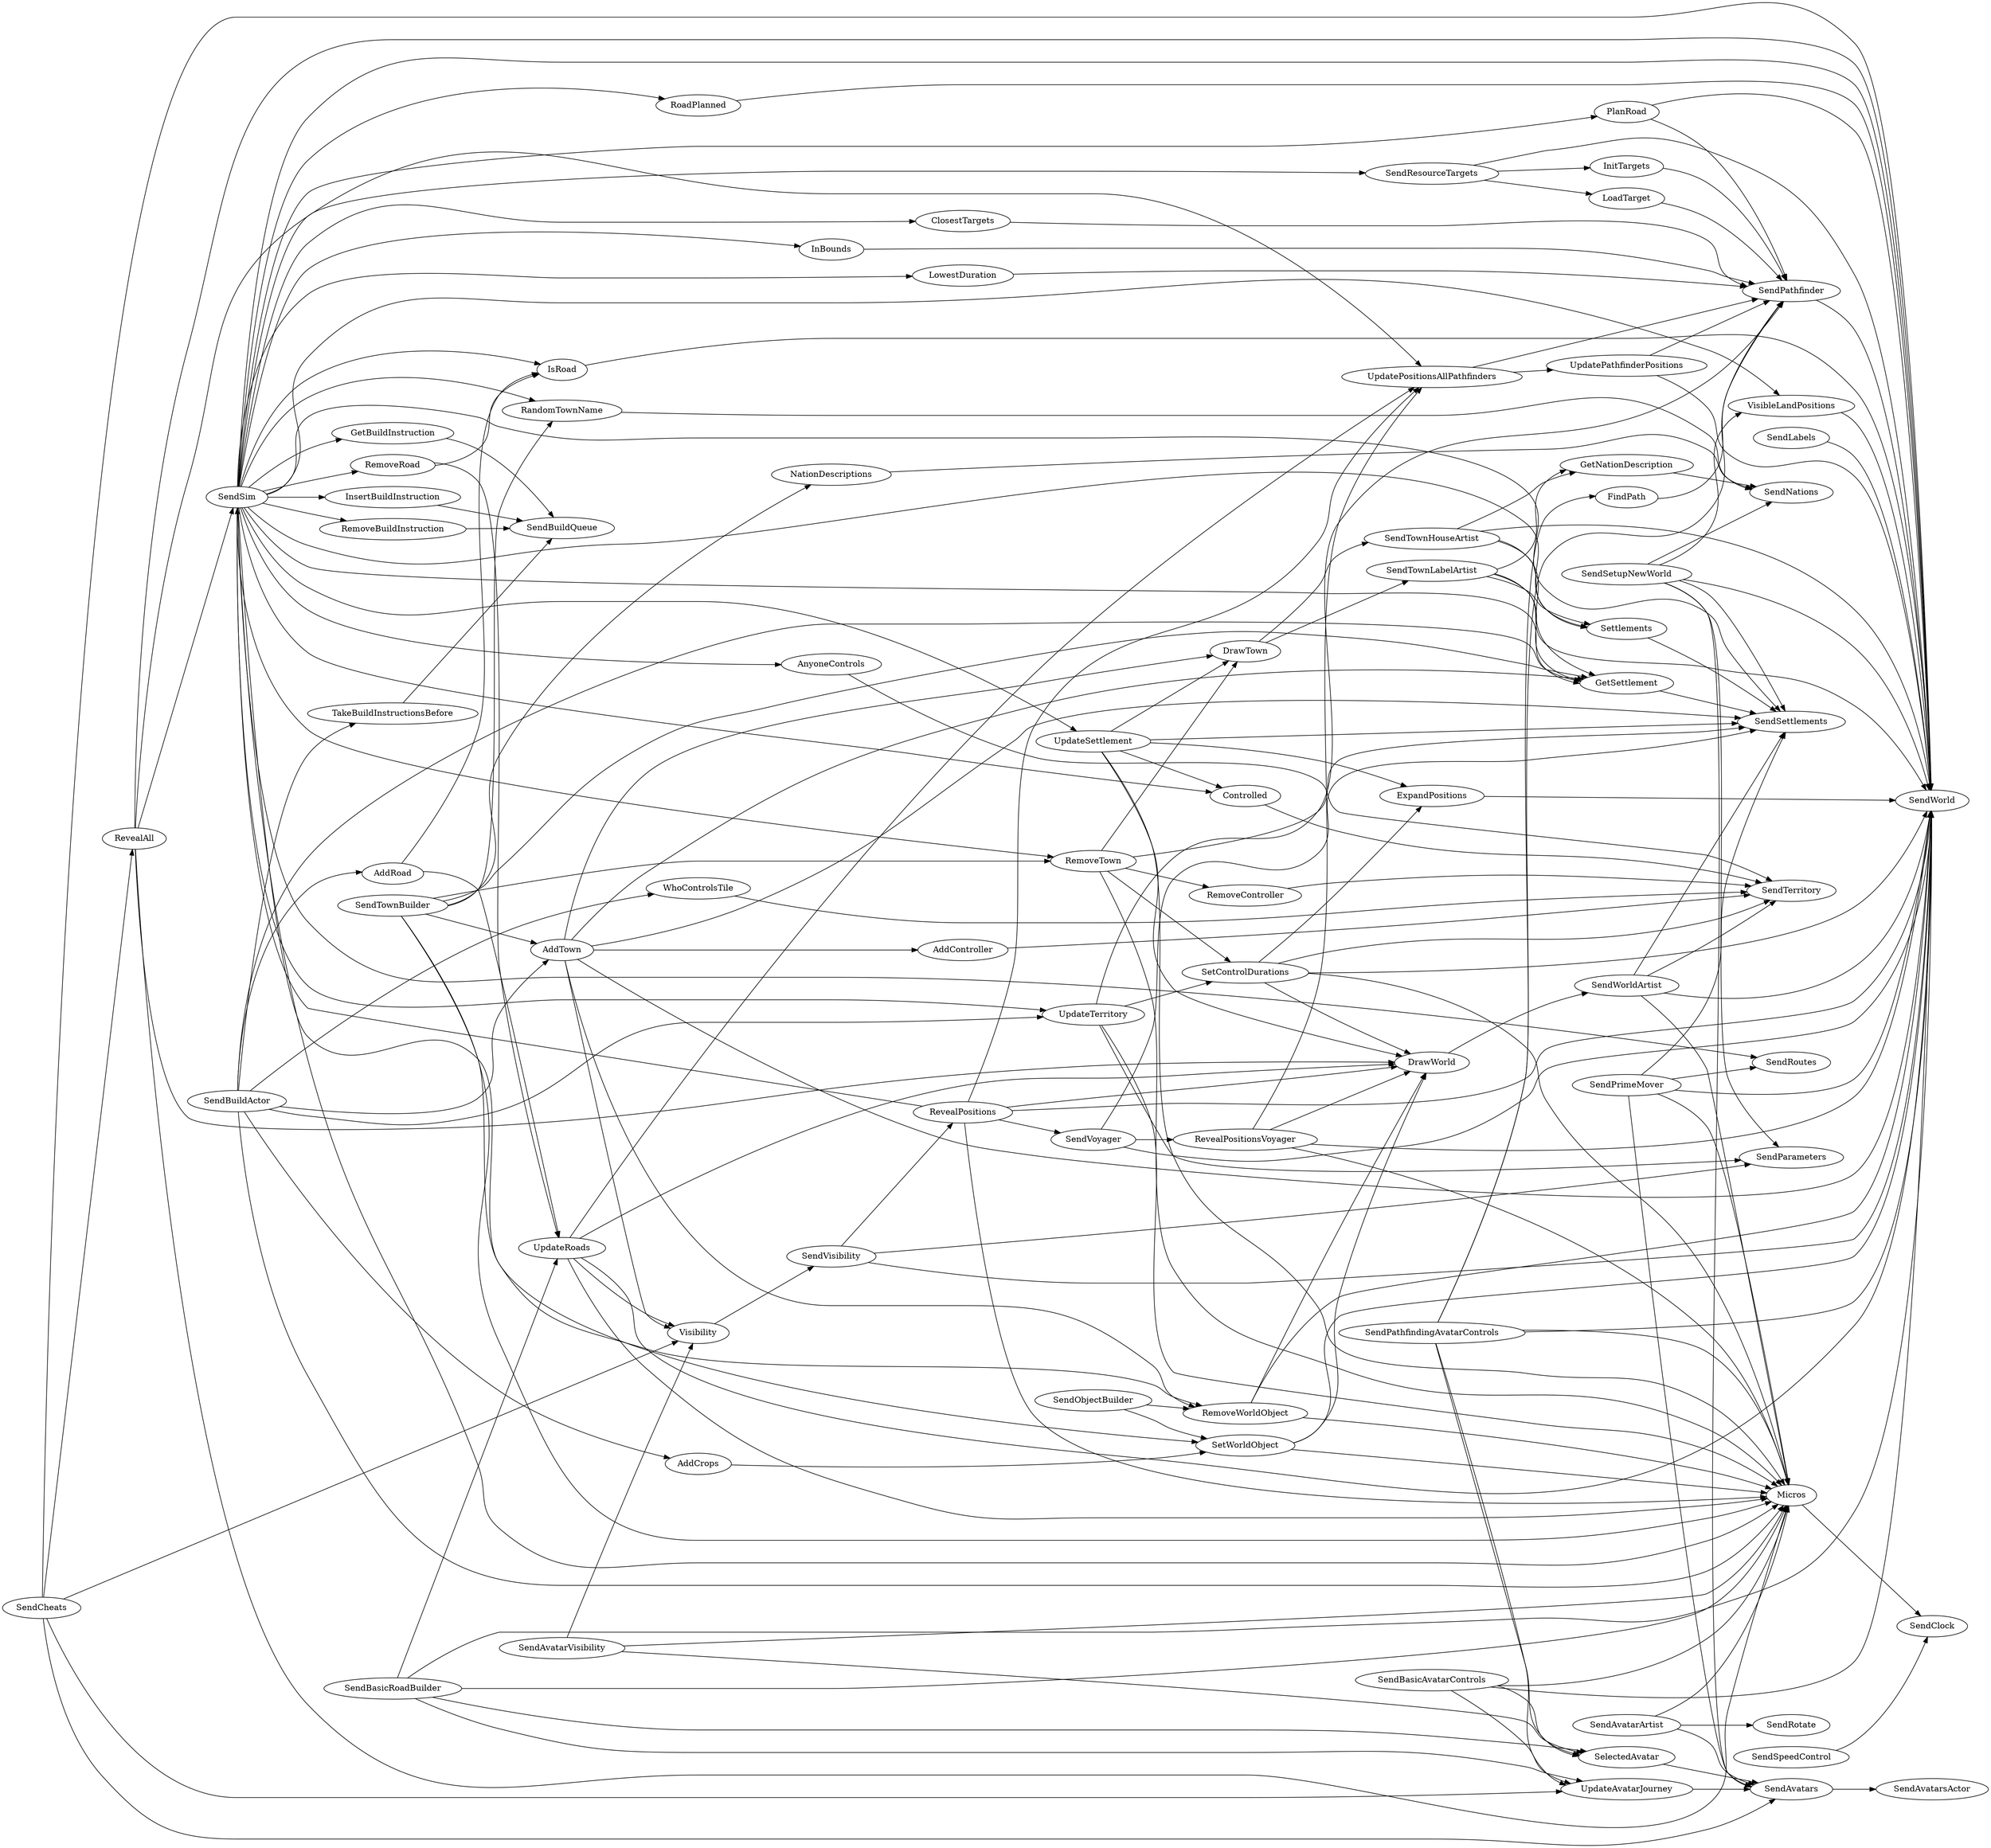 digraph{

rankdir = LR

AddController -> SendTerritory
AddCrops -> SetWorldObject
AddRoad -> IsRoad
AddRoad -> UpdateRoads
AddTown -> AddController
AddTown -> DrawTown
AddTown -> GetSettlement
AddTown -> RemoveWorldObject
AddTown -> SendSettlements
AddTown -> SendWorld
AddTown -> Visibility
AnyoneControls -> SendTerritory
ClosestTargets -> SendPathfinder
Controlled -> SendTerritory
DrawTown -> SendTownHouseArtist
DrawTown -> SendTownLabelArtist
DrawWorld -> SendWorldArtist
ExpandPositions -> SendWorld
FindPath -> SendPathfinder
GetBuildInstruction -> SendBuildQueue
GetNationDescription -> SendNations
GetSettlement -> SendSettlements
InBounds -> SendPathfinder
InsertBuildInstruction -> SendBuildQueue
InitTargets -> SendPathfinder
IsRoad -> SendWorld
LoadTarget -> SendPathfinder
LowestDuration -> SendPathfinder
Micros -> SendClock
NationDescriptions -> SendNations
PlanRoad -> SendPathfinder
PlanRoad -> SendWorld
RandomTownName -> SendNations
RemoveBuildInstruction -> SendBuildQueue
RemoveController -> SendTerritory
RemoveRoad -> IsRoad
RemoveRoad -> UpdateRoads
RemoveTown -> DrawTown
RemoveTown -> Micros
RemoveTown -> RemoveController
RemoveTown -> SendSettlements
RemoveTown -> SetControlDurations
RemoveWorldObject -> DrawWorld
RemoveWorldObject -> Micros
RemoveWorldObject -> SendWorld
RevealAll -> DrawWorld
RevealAll -> Micros
RevealAll -> SendSim
RevealAll -> SendWorld
RevealAll -> UpdatePositionsAllPathfinders
RevealPositions -> DrawWorld
RevealPositions -> Micros
RevealPositions -> SendSim
RevealPositions -> SendVoyager
RevealPositions -> SendWorld
RevealPositions -> UpdatePositionsAllPathfinders
RevealPositionsVoyager -> DrawWorld
RevealPositionsVoyager -> Micros
RevealPositionsVoyager -> SendWorld
RevealPositionsVoyager -> UpdatePositionsAllPathfinders
RoadPlanned -> SendWorld
SelectedAvatar -> SendAvatars
SendAvatars -> SendAvatarsActor
SendAvatarArtist -> Micros
SendAvatarArtist -> SendAvatars
SendAvatarArtist -> SendRotate
SendAvatarVisibility -> Micros
SendAvatarVisibility -> SelectedAvatar
SendAvatarVisibility -> Visibility
SendBasicAvatarControls -> Micros
SendBasicAvatarControls -> SelectedAvatar
SendBasicAvatarControls -> SendWorld
SendBasicAvatarControls -> UpdateAvatarJourney
SendBasicRoadBuilder -> Micros
SendBasicRoadBuilder -> SelectedAvatar
SendBasicRoadBuilder -> SendWorld
SendBasicRoadBuilder -> UpdateAvatarJourney
SendBasicRoadBuilder -> UpdateRoads
SendBuildActor -> AddCrops
SendBuildActor -> AddRoad
SendBuildActor -> AddTown
SendBuildActor -> GetSettlement
SendBuildActor -> Micros
SendBuildActor -> TakeBuildInstructionsBefore
SendBuildActor -> UpdateTerritory
SendBuildActor -> WhoControlsTile
SendCheats -> RevealAll
SendCheats -> SendAvatars
SendCheats -> SendWorld
SendCheats -> UpdateAvatarJourney
SendCheats -> Visibility
SendLabels -> SendWorld
SendObjectBuilder -> RemoveWorldObject
SendObjectBuilder -> SetWorldObject
SendPathfindingAvatarControls -> FindPath
SendPathfindingAvatarControls -> Micros
SendPathfindingAvatarControls -> SendPathfinder
SendPathfindingAvatarControls -> SelectedAvatar
SendPathfindingAvatarControls -> SendWorld
SendPathfindingAvatarControls -> UpdateAvatarJourney
SendPathfinder -> SendWorld
SendPrimeMover -> Micros
SendPrimeMover -> SendAvatars
SendPrimeMover -> SendRoutes
SendPrimeMover -> SendSettlements
SendPrimeMover -> SendWorld
SendResourceTargets -> InitTargets
SendResourceTargets -> LoadTarget
SendResourceTargets -> SendWorld
SendSetupNewWorld -> SendAvatars
SendSetupNewWorld -> SendNations
SendSetupNewWorld -> SendParameters
SendSetupNewWorld -> SendSettlements
SendSetupNewWorld -> SendWorld
SendSetupNewWorld -> VisibleLandPositions
SendSim -> AnyoneControls
SendSim -> ClosestTargets
SendSim -> Controlled
SendSim -> GetBuildInstruction
SendSim -> GetSettlement
SendSim -> InsertBuildInstruction
SendSim -> InBounds
SendSim -> IsRoad
SendSim -> LowestDuration
SendSim -> Micros
SendSim -> PlanRoad
SendSim -> RandomTownName
SendSim -> RemoveBuildInstruction
SendSim -> RemoveRoad
SendSim -> RemoveTown
SendSim -> RemoveWorldObject
SendSim -> RoadPlanned
SendSim -> SendResourceTargets
SendSim -> SendRoutes
SendSim -> SendWorld
SendSim -> SendSettlements
SendSim -> Settlements
SendSim -> UpdateSettlement
SendSim -> UpdateTerritory
SendSim -> VisibleLandPositions
SendSpeedControl -> SendClock
SendTownBuilder -> AddTown
SendTownBuilder -> GetSettlement
SendTownBuilder -> Micros
SendTownBuilder -> NationDescriptions
SendTownBuilder -> RandomTownName
SendTownBuilder -> RemoveTown
SendTownBuilder -> SetWorldObject
SendTownHouseArtist -> GetNationDescription
SendTownHouseArtist -> GetSettlement
SendTownHouseArtist -> SendWorld
SendTownHouseArtist -> Settlements
SendTownLabelArtist -> GetNationDescription
SendTownLabelArtist -> GetSettlement
SendTownLabelArtist -> SendWorld
SendTownLabelArtist -> Settlements
SendVisibility -> RevealPositions
SendVisibility -> SendParameters
SendVisibility -> SendWorld
SendVoyager -> RevealPositionsVoyager
SendVoyager -> SendSettlements
SendVoyager -> SendWorld
SendWorldArtist -> Micros
SendWorldArtist -> SendSettlements
SendWorldArtist -> SendTerritory
SendWorldArtist -> SendWorld
SetControlDurations -> DrawWorld
SetControlDurations -> ExpandPositions
SetControlDurations -> Micros
SetControlDurations -> SendTerritory
SetControlDurations -> SendWorld
Settlements -> SendSettlements
SetWorldObject -> DrawWorld
SetWorldObject -> Micros
SetWorldObject -> SendWorld
TakeBuildInstructionsBefore -> SendBuildQueue
UpdateAvatarJourney -> SendAvatars
UpdatePathfinderPositions -> SendPathfinder
UpdatePathfinderPositions -> SendWorld
UpdatePositionsAllPathfinders -> SendPathfinder
UpdatePositionsAllPathfinders -> UpdatePathfinderPositions
UpdateRoads -> DrawWorld
UpdateRoads -> Micros
UpdateRoads -> SendWorld
UpdateRoads -> UpdatePositionsAllPathfinders
UpdateRoads -> Visibility
UpdateSettlement -> Controlled
UpdateSettlement -> DrawTown
UpdateSettlement -> DrawWorld
UpdateSettlement -> ExpandPositions
UpdateSettlement -> Micros
UpdateSettlement -> SendSettlements
UpdateTerritory -> Micros
UpdateTerritory -> SendPathfinder
UpdateTerritory -> SendParameters
UpdateTerritory -> SetControlDurations
Visibility -> SendVisibility
VisibleLandPositions -> SendWorld
WhoControlsTile -> SendTerritory

}